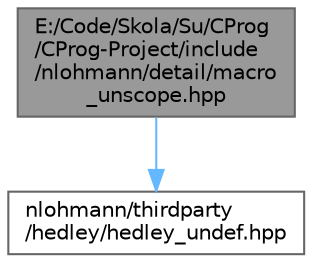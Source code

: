 digraph "E:/Code/Skola/Su/CProg/CProg-Project/include/nlohmann/detail/macro_unscope.hpp"
{
 // LATEX_PDF_SIZE
  bgcolor="transparent";
  edge [fontname=Helvetica,fontsize=10,labelfontname=Helvetica,labelfontsize=10];
  node [fontname=Helvetica,fontsize=10,shape=box,height=0.2,width=0.4];
  Node1 [id="Node000001",label="E:/Code/Skola/Su/CProg\l/CProg-Project/include\l/nlohmann/detail/macro\l_unscope.hpp",height=0.2,width=0.4,color="gray40", fillcolor="grey60", style="filled", fontcolor="black",tooltip=" "];
  Node1 -> Node2 [id="edge1_Node000001_Node000002",color="steelblue1",style="solid",tooltip=" "];
  Node2 [id="Node000002",label="nlohmann/thirdparty\l/hedley/hedley_undef.hpp",height=0.2,width=0.4,color="grey40", fillcolor="white", style="filled",URL="$hedley__undef_8hpp.html",tooltip=" "];
}
